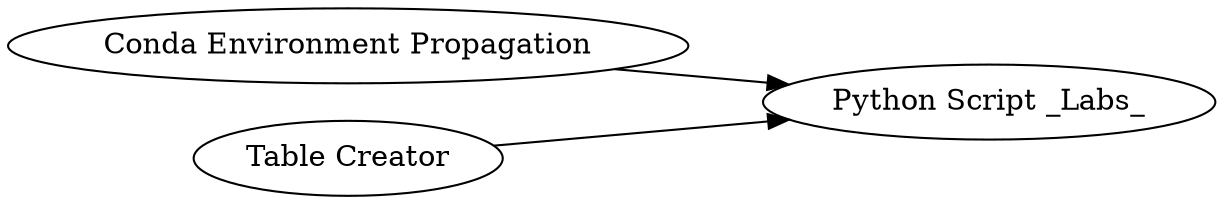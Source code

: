 digraph {
	"-4704494386026581009_3794" [label="Conda Environment Propagation"]
	"-4704494386026581009_3793" [label="Table Creator"]
	"-4704494386026581009_3792" [label="Python Script _Labs_"]
	"-4704494386026581009_3793" -> "-4704494386026581009_3792"
	"-4704494386026581009_3794" -> "-4704494386026581009_3792"
	rankdir=LR
}
